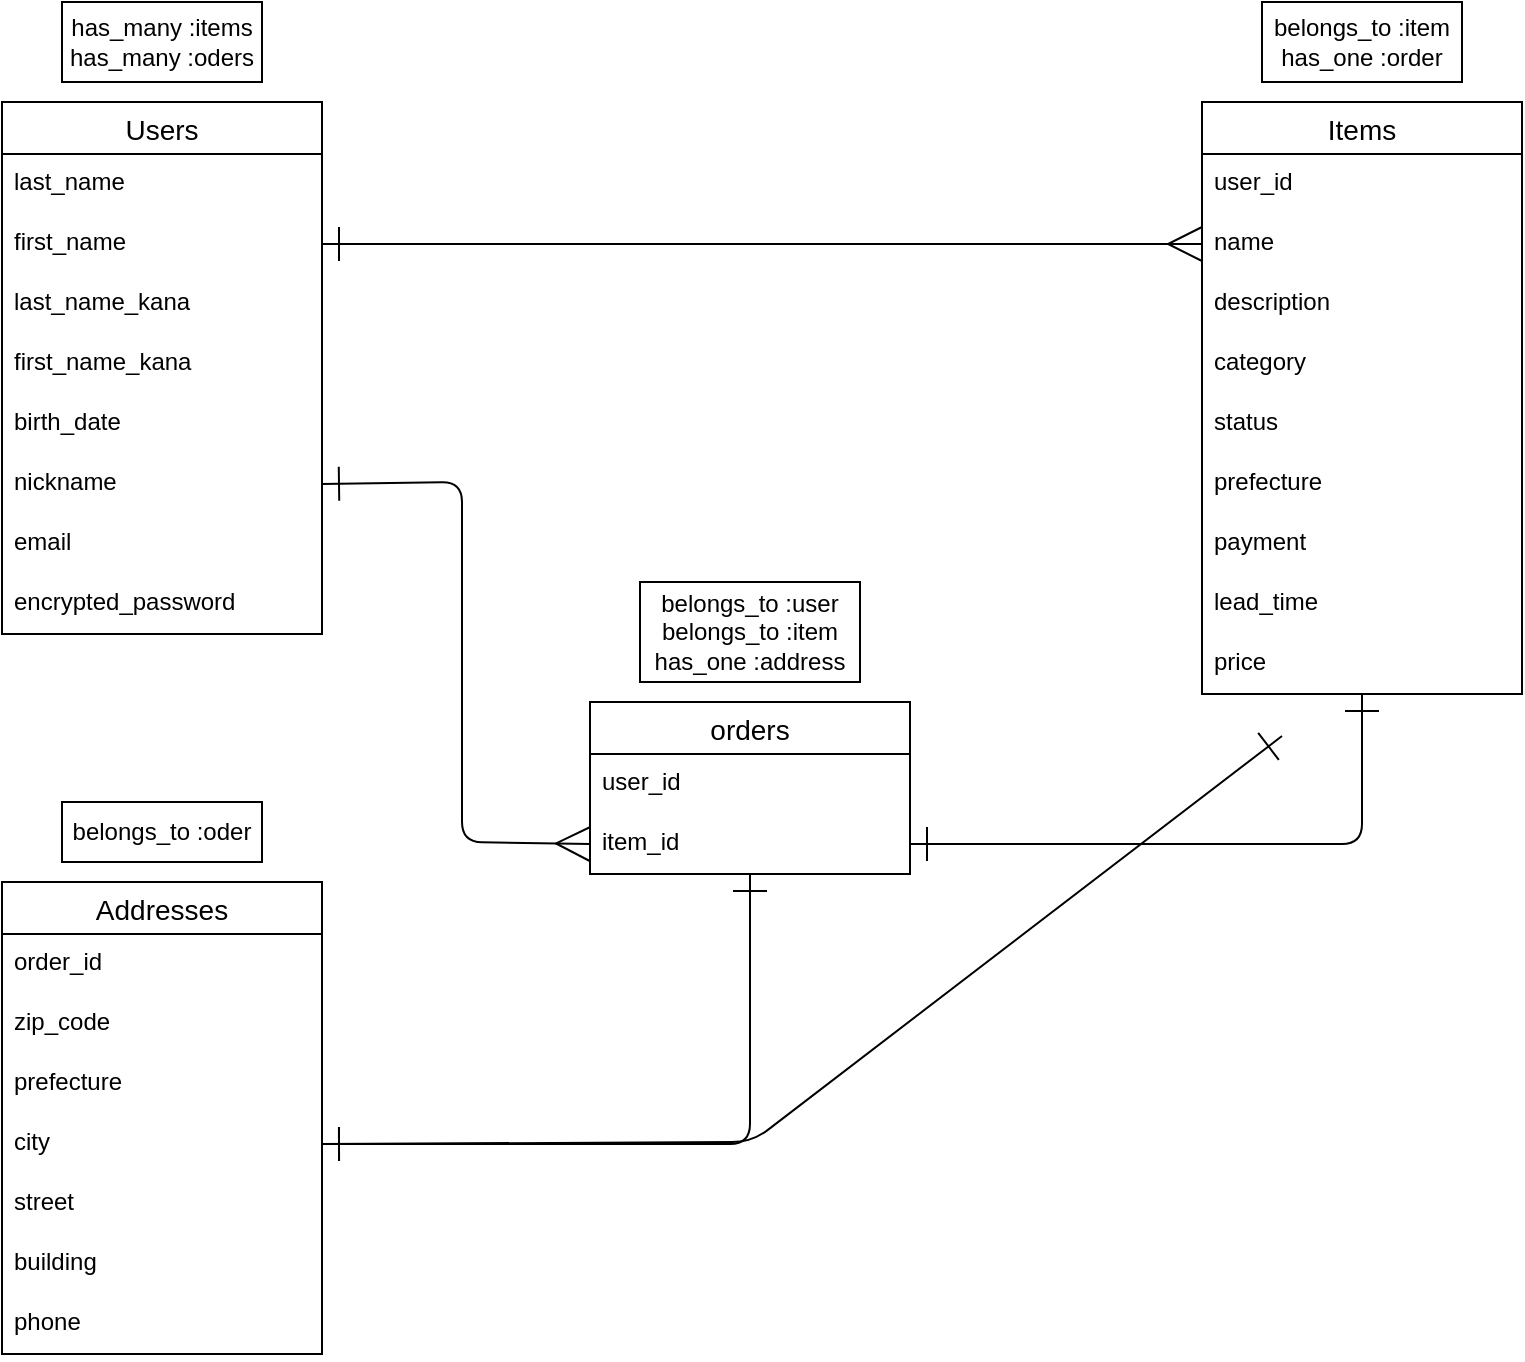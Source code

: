 <mxfile>
    <diagram id="8CImsYzmCjjrLEt7REA8" name="ページ1">
        <mxGraphModel dx="1120" dy="809" grid="1" gridSize="10" guides="1" tooltips="1" connect="1" arrows="1" fold="1" page="1" pageScale="1" pageWidth="827" pageHeight="1169" math="0" shadow="0">
            <root>
                <mxCell id="0"/>
                <mxCell id="1" parent="0"/>
                <mxCell id="hFkhZfMj9BTnbs5TOg30-55" style="edgeStyle=none;html=1;fontColor=#FFFFFF;startArrow=ERone;startFill=0;endArrow=ERone;endFill=0;startSize=15;endSize=15;entryX=1;entryY=0.5;entryDx=0;entryDy=0;" edge="1" parent="1" source="hFkhZfMj9BTnbs5TOg30-5" target="hFkhZfMj9BTnbs5TOg30-49">
                    <mxGeometry relative="1" as="geometry">
                        <mxPoint x="560" y="410" as="targetPoint"/>
                        <Array as="points">
                            <mxPoint x="720" y="431"/>
                        </Array>
                    </mxGeometry>
                </mxCell>
                <mxCell id="hFkhZfMj9BTnbs5TOg30-5" value="Items" style="swimlane;fontStyle=0;childLayout=stackLayout;horizontal=1;startSize=26;horizontalStack=0;resizeParent=1;resizeParentMax=0;resizeLast=0;collapsible=1;marginBottom=0;align=center;fontSize=14;" vertex="1" parent="1">
                    <mxGeometry x="640" y="60" width="160" height="296" as="geometry">
                        <mxRectangle x="570" y="200" width="70" height="30" as="alternateBounds"/>
                    </mxGeometry>
                </mxCell>
                <mxCell id="hFkhZfMj9BTnbs5TOg30-38" value="user_id" style="text;strokeColor=none;fillColor=none;spacingLeft=4;spacingRight=4;overflow=hidden;rotatable=0;points=[[0,0.5],[1,0.5]];portConstraint=eastwest;fontSize=12;" vertex="1" parent="hFkhZfMj9BTnbs5TOg30-5">
                    <mxGeometry y="26" width="160" height="30" as="geometry"/>
                </mxCell>
                <mxCell id="hFkhZfMj9BTnbs5TOg30-6" value="name" style="text;strokeColor=none;fillColor=none;spacingLeft=4;spacingRight=4;overflow=hidden;rotatable=0;points=[[0,0.5],[1,0.5]];portConstraint=eastwest;fontSize=12;" vertex="1" parent="hFkhZfMj9BTnbs5TOg30-5">
                    <mxGeometry y="56" width="160" height="30" as="geometry"/>
                </mxCell>
                <mxCell id="hFkhZfMj9BTnbs5TOg30-7" value="description" style="text;strokeColor=none;fillColor=none;spacingLeft=4;spacingRight=4;overflow=hidden;rotatable=0;points=[[0,0.5],[1,0.5]];portConstraint=eastwest;fontSize=12;" vertex="1" parent="hFkhZfMj9BTnbs5TOg30-5">
                    <mxGeometry y="86" width="160" height="30" as="geometry"/>
                </mxCell>
                <mxCell id="hFkhZfMj9BTnbs5TOg30-8" value="category" style="text;strokeColor=none;fillColor=none;spacingLeft=4;spacingRight=4;overflow=hidden;rotatable=0;points=[[0,0.5],[1,0.5]];portConstraint=eastwest;fontSize=12;" vertex="1" parent="hFkhZfMj9BTnbs5TOg30-5">
                    <mxGeometry y="116" width="160" height="30" as="geometry"/>
                </mxCell>
                <mxCell id="hFkhZfMj9BTnbs5TOg30-19" value="status" style="text;strokeColor=none;fillColor=none;spacingLeft=4;spacingRight=4;overflow=hidden;rotatable=0;points=[[0,0.5],[1,0.5]];portConstraint=eastwest;fontSize=12;" vertex="1" parent="hFkhZfMj9BTnbs5TOg30-5">
                    <mxGeometry y="146" width="160" height="30" as="geometry"/>
                </mxCell>
                <mxCell id="hFkhZfMj9BTnbs5TOg30-20" value="prefecture" style="text;strokeColor=none;fillColor=none;spacingLeft=4;spacingRight=4;overflow=hidden;rotatable=0;points=[[0,0.5],[1,0.5]];portConstraint=eastwest;fontSize=12;" vertex="1" parent="hFkhZfMj9BTnbs5TOg30-5">
                    <mxGeometry y="176" width="160" height="30" as="geometry"/>
                </mxCell>
                <mxCell id="hFkhZfMj9BTnbs5TOg30-21" value="payment" style="text;strokeColor=none;fillColor=none;spacingLeft=4;spacingRight=4;overflow=hidden;rotatable=0;points=[[0,0.5],[1,0.5]];portConstraint=eastwest;fontSize=12;" vertex="1" parent="hFkhZfMj9BTnbs5TOg30-5">
                    <mxGeometry y="206" width="160" height="30" as="geometry"/>
                </mxCell>
                <mxCell id="hFkhZfMj9BTnbs5TOg30-22" value="lead_time" style="text;strokeColor=none;fillColor=none;spacingLeft=4;spacingRight=4;overflow=hidden;rotatable=0;points=[[0,0.5],[1,0.5]];portConstraint=eastwest;fontSize=12;" vertex="1" parent="hFkhZfMj9BTnbs5TOg30-5">
                    <mxGeometry y="236" width="160" height="30" as="geometry"/>
                </mxCell>
                <mxCell id="hFkhZfMj9BTnbs5TOg30-23" value="price" style="text;strokeColor=none;fillColor=none;spacingLeft=4;spacingRight=4;overflow=hidden;rotatable=0;points=[[0,0.5],[1,0.5]];portConstraint=eastwest;fontSize=12;" vertex="1" parent="hFkhZfMj9BTnbs5TOg30-5">
                    <mxGeometry y="266" width="160" height="30" as="geometry"/>
                </mxCell>
                <mxCell id="hFkhZfMj9BTnbs5TOg30-9" value="Addresses" style="swimlane;fontStyle=0;childLayout=stackLayout;horizontal=1;startSize=26;horizontalStack=0;resizeParent=1;resizeParentMax=0;resizeLast=0;collapsible=1;marginBottom=0;align=center;fontSize=14;" vertex="1" parent="1">
                    <mxGeometry x="40" y="450" width="160" height="236" as="geometry"/>
                </mxCell>
                <mxCell id="hFkhZfMj9BTnbs5TOg30-40" value="order_id" style="text;strokeColor=none;fillColor=none;spacingLeft=4;spacingRight=4;overflow=hidden;rotatable=0;points=[[0,0.5],[1,0.5]];portConstraint=eastwest;fontSize=12;" vertex="1" parent="hFkhZfMj9BTnbs5TOg30-9">
                    <mxGeometry y="26" width="160" height="30" as="geometry"/>
                </mxCell>
                <mxCell id="hFkhZfMj9BTnbs5TOg30-10" value="zip_code" style="text;strokeColor=none;fillColor=none;spacingLeft=4;spacingRight=4;overflow=hidden;rotatable=0;points=[[0,0.5],[1,0.5]];portConstraint=eastwest;fontSize=12;" vertex="1" parent="hFkhZfMj9BTnbs5TOg30-9">
                    <mxGeometry y="56" width="160" height="30" as="geometry"/>
                </mxCell>
                <mxCell id="hFkhZfMj9BTnbs5TOg30-11" value="prefecture" style="text;strokeColor=none;fillColor=none;spacingLeft=4;spacingRight=4;overflow=hidden;rotatable=0;points=[[0,0.5],[1,0.5]];portConstraint=eastwest;fontSize=12;" vertex="1" parent="hFkhZfMj9BTnbs5TOg30-9">
                    <mxGeometry y="86" width="160" height="30" as="geometry"/>
                </mxCell>
                <mxCell id="hFkhZfMj9BTnbs5TOg30-12" value="city" style="text;strokeColor=none;fillColor=none;spacingLeft=4;spacingRight=4;overflow=hidden;rotatable=0;points=[[0,0.5],[1,0.5]];portConstraint=eastwest;fontSize=12;" vertex="1" parent="hFkhZfMj9BTnbs5TOg30-9">
                    <mxGeometry y="116" width="160" height="30" as="geometry"/>
                </mxCell>
                <mxCell id="hFkhZfMj9BTnbs5TOg30-24" value="street" style="text;strokeColor=none;fillColor=none;spacingLeft=4;spacingRight=4;overflow=hidden;rotatable=0;points=[[0,0.5],[1,0.5]];portConstraint=eastwest;fontSize=12;" vertex="1" parent="hFkhZfMj9BTnbs5TOg30-9">
                    <mxGeometry y="146" width="160" height="30" as="geometry"/>
                </mxCell>
                <mxCell id="hFkhZfMj9BTnbs5TOg30-25" value="building" style="text;strokeColor=none;fillColor=none;spacingLeft=4;spacingRight=4;overflow=hidden;rotatable=0;points=[[0,0.5],[1,0.5]];portConstraint=eastwest;fontSize=12;" vertex="1" parent="hFkhZfMj9BTnbs5TOg30-9">
                    <mxGeometry y="176" width="160" height="30" as="geometry"/>
                </mxCell>
                <mxCell id="hFkhZfMj9BTnbs5TOg30-26" value="phone" style="text;strokeColor=none;fillColor=none;spacingLeft=4;spacingRight=4;overflow=hidden;rotatable=0;points=[[0,0.5],[1,0.5]];portConstraint=eastwest;fontSize=12;" vertex="1" parent="hFkhZfMj9BTnbs5TOg30-9">
                    <mxGeometry y="206" width="160" height="30" as="geometry"/>
                </mxCell>
                <mxCell id="hFkhZfMj9BTnbs5TOg30-1" value="Users" style="swimlane;fontStyle=0;childLayout=stackLayout;horizontal=1;startSize=26;horizontalStack=0;resizeParent=1;resizeParentMax=0;resizeLast=0;collapsible=1;marginBottom=0;align=center;fontSize=14;" vertex="1" parent="1">
                    <mxGeometry x="40" y="60" width="160" height="266" as="geometry"/>
                </mxCell>
                <mxCell id="hFkhZfMj9BTnbs5TOg30-46" value="last_name" style="text;strokeColor=none;fillColor=none;spacingLeft=4;spacingRight=4;overflow=hidden;rotatable=0;points=[[0,0.5],[1,0.5]];portConstraint=eastwest;fontSize=12;" vertex="1" parent="hFkhZfMj9BTnbs5TOg30-1">
                    <mxGeometry y="26" width="160" height="30" as="geometry"/>
                </mxCell>
                <mxCell id="hFkhZfMj9BTnbs5TOg30-45" value="first_name" style="text;strokeColor=none;fillColor=none;spacingLeft=4;spacingRight=4;overflow=hidden;rotatable=0;points=[[0,0.5],[1,0.5]];portConstraint=eastwest;fontSize=12;" vertex="1" parent="hFkhZfMj9BTnbs5TOg30-1">
                    <mxGeometry y="56" width="160" height="30" as="geometry"/>
                </mxCell>
                <mxCell id="hFkhZfMj9BTnbs5TOg30-44" value="last_name_kana" style="text;strokeColor=none;fillColor=none;spacingLeft=4;spacingRight=4;overflow=hidden;rotatable=0;points=[[0,0.5],[1,0.5]];portConstraint=eastwest;fontSize=12;" vertex="1" parent="hFkhZfMj9BTnbs5TOg30-1">
                    <mxGeometry y="86" width="160" height="30" as="geometry"/>
                </mxCell>
                <mxCell id="hFkhZfMj9BTnbs5TOg30-43" value="first_name_kana" style="text;strokeColor=none;fillColor=none;spacingLeft=4;spacingRight=4;overflow=hidden;rotatable=0;points=[[0,0.5],[1,0.5]];portConstraint=eastwest;fontSize=12;" vertex="1" parent="hFkhZfMj9BTnbs5TOg30-1">
                    <mxGeometry y="116" width="160" height="30" as="geometry"/>
                </mxCell>
                <mxCell id="hFkhZfMj9BTnbs5TOg30-42" value="birth_date" style="text;strokeColor=none;fillColor=none;spacingLeft=4;spacingRight=4;overflow=hidden;rotatable=0;points=[[0,0.5],[1,0.5]];portConstraint=eastwest;fontSize=12;" vertex="1" parent="hFkhZfMj9BTnbs5TOg30-1">
                    <mxGeometry y="146" width="160" height="30" as="geometry"/>
                </mxCell>
                <mxCell id="hFkhZfMj9BTnbs5TOg30-2" value="nickname" style="text;strokeColor=none;fillColor=none;spacingLeft=4;spacingRight=4;overflow=hidden;rotatable=0;points=[[0,0.5],[1,0.5]];portConstraint=eastwest;fontSize=12;" vertex="1" parent="hFkhZfMj9BTnbs5TOg30-1">
                    <mxGeometry y="176" width="160" height="30" as="geometry"/>
                </mxCell>
                <mxCell id="hFkhZfMj9BTnbs5TOg30-3" value="email" style="text;strokeColor=none;fillColor=none;spacingLeft=4;spacingRight=4;overflow=hidden;rotatable=0;points=[[0,0.5],[1,0.5]];portConstraint=eastwest;fontSize=12;" vertex="1" parent="hFkhZfMj9BTnbs5TOg30-1">
                    <mxGeometry y="206" width="160" height="30" as="geometry"/>
                </mxCell>
                <mxCell id="hFkhZfMj9BTnbs5TOg30-4" value="encrypted_password" style="text;strokeColor=none;fillColor=none;spacingLeft=4;spacingRight=4;overflow=hidden;rotatable=0;points=[[0,0.5],[1,0.5]];portConstraint=eastwest;fontSize=12;" vertex="1" parent="hFkhZfMj9BTnbs5TOg30-1">
                    <mxGeometry y="236" width="160" height="30" as="geometry"/>
                </mxCell>
                <mxCell id="hFkhZfMj9BTnbs5TOg30-30" style="edgeStyle=none;html=1;entryX=0;entryY=0.5;entryDx=0;entryDy=0;endArrow=ERmany;endFill=0;startArrow=ERone;startFill=0;endSize=15;startSize=15;exitX=1;exitY=0.5;exitDx=0;exitDy=0;" edge="1" parent="1" source="hFkhZfMj9BTnbs5TOg30-45" target="hFkhZfMj9BTnbs5TOg30-6">
                    <mxGeometry relative="1" as="geometry">
                        <mxPoint x="571" y="151" as="targetPoint"/>
                        <mxPoint x="257" y="151" as="sourcePoint"/>
                        <Array as="points"/>
                    </mxGeometry>
                </mxCell>
                <mxCell id="hFkhZfMj9BTnbs5TOg30-31" style="edgeStyle=none;html=1;entryX=1;entryY=0.5;entryDx=0;entryDy=0;endArrow=ERone;endFill=0;startArrow=ERone;startFill=0;endSize=15;startSize=15;exitX=0.506;exitY=1;exitDx=0;exitDy=0;exitPerimeter=0;" edge="1" parent="1" source="hFkhZfMj9BTnbs5TOg30-50" target="hFkhZfMj9BTnbs5TOg30-12">
                    <mxGeometry relative="1" as="geometry">
                        <mxPoint x="494" y="530" as="targetPoint"/>
                        <mxPoint x="680" y="377.01" as="sourcePoint"/>
                        <Array as="points">
                            <mxPoint x="415" y="580"/>
                        </Array>
                    </mxGeometry>
                </mxCell>
                <mxCell id="hFkhZfMj9BTnbs5TOg30-35" value="has_many :items&lt;br&gt;has_many :oders" style="whiteSpace=wrap;html=1;align=center;" vertex="1" parent="1">
                    <mxGeometry x="70" y="10" width="100" height="40" as="geometry"/>
                </mxCell>
                <mxCell id="hFkhZfMj9BTnbs5TOg30-36" value="belongs_to :item&lt;br&gt;has_one :order" style="whiteSpace=wrap;html=1;align=center;" vertex="1" parent="1">
                    <mxGeometry x="670" y="10" width="100" height="40" as="geometry"/>
                </mxCell>
                <mxCell id="hFkhZfMj9BTnbs5TOg30-37" value="belongs_to :oder&lt;span style=&quot;color: rgba(0, 0, 0, 0); font-family: monospace; font-size: 0px; text-align: start;&quot;&gt;%3CmxGraphModel%3E%3Croot%3E%3CmxCell%20id%3D%220%22%2F%3E%3CmxCell%20id%3D%221%22%20parent%3D%220%22%2F%3E%3CmxCell%20id%3D%222%22%20value%3D%22has_many%20%3Aitems%26lt%3Bbr%26gt%3Bhas_many%20%3Aoders%22%20style%3D%22whiteSpace%3Dwrap%3Bhtml%3D1%3Balign%3Dcenter%3B%22%20vertex%3D%221%22%20parent%3D%221%22%3E%3CmxGeometry%20x%3D%22110%22%20y%3D%2230%22%20width%3D%22100%22%20height%3D%2240%22%20as%3D%22geometry%22%2F%3E%3C%2FmxCell%3E%3C%2Froot%3E%3C%2FmxGraphModel%3E&lt;/span&gt;&lt;span style=&quot;color: rgba(0, 0, 0, 0); font-family: monospace; font-size: 0px; text-align: start;&quot;&gt;%3CmxGraphModel%3E%3Croot%3E%3CmxCell%20id%3D%220%22%2F%3E%3CmxCell%20id%3D%221%22%20parent%3D%220%22%2F%3E%3CmxCell%20id%3D%222%22%20value%3D%22has_many%20%3Aitems%26lt%3Bbr%26gt%3Bhas_many%20%3Aoders%22%20style%3D%22whiteSpace%3Dwrap%3Bhtml%3D1%3Balign%3Dcenter%3B%22%20vertex%3D%221%22%20parent%3D%221%22%3E%3CmxGeometry%20x%3D%22110%22%20y%3D%2230%22%20width%3D%22100%22%20height%3D%2240%22%20as%3D%22geometry%22%2F%3E%3C%2FmxCell%3E%3C%2Froot%3E%3C%2FmxGraphModel%3E&lt;/span&gt;" style="whiteSpace=wrap;html=1;align=center;" vertex="1" parent="1">
                    <mxGeometry x="70" y="410" width="100" height="30" as="geometry"/>
                </mxCell>
                <mxCell id="hFkhZfMj9BTnbs5TOg30-47" value="orders" style="swimlane;fontStyle=0;childLayout=stackLayout;horizontal=1;startSize=26;horizontalStack=0;resizeParent=1;resizeParentMax=0;resizeLast=0;collapsible=1;marginBottom=0;align=center;fontSize=14;" vertex="1" parent="1">
                    <mxGeometry x="334" y="360" width="160" height="86" as="geometry"/>
                </mxCell>
                <mxCell id="hFkhZfMj9BTnbs5TOg30-48" value="user_id" style="text;strokeColor=none;fillColor=none;spacingLeft=4;spacingRight=4;overflow=hidden;rotatable=0;points=[[0,0.5],[1,0.5]];portConstraint=eastwest;fontSize=12;" vertex="1" parent="hFkhZfMj9BTnbs5TOg30-47">
                    <mxGeometry y="26" width="160" height="30" as="geometry"/>
                </mxCell>
                <mxCell id="hFkhZfMj9BTnbs5TOg30-49" value="item_id" style="text;strokeColor=none;fillColor=none;spacingLeft=4;spacingRight=4;overflow=hidden;rotatable=0;points=[[0,0.5],[1,0.5]];portConstraint=eastwest;fontSize=12;" vertex="1" parent="hFkhZfMj9BTnbs5TOg30-47">
                    <mxGeometry y="56" width="160" height="30" as="geometry"/>
                </mxCell>
                <mxCell id="hFkhZfMj9BTnbs5TOg30-51" value="belongs_to :user&lt;br&gt;belongs_to :item&lt;br&gt;has_one :address&lt;span style=&quot;color: rgba(0, 0, 0, 0); font-family: monospace; font-size: 0px; text-align: start;&quot;&gt;%3CmxGraphModel%3E%3Croot%3E%3CmxCell%20id%3D%220%22%2F%3E%3CmxCell%20id%3D%221%22%20parent%3D%220%22%2F%3E%3CmxCell%20id%3D%222%22%20value%3D%22has_many%20%3Aitems%26lt%3Bbr%26gt%3Bhas_many%20%3Aoders%22%20style%3D%22whiteSpace%3Dwrap%3Bhtml%3D1%3Balign%3Dcenter%3B%22%20vertex%3D%221%22%20parent%3D%221%22%3E%3CmxGeometry%20x%3D%22110%22%20y%3D%2230%22%20width%3D%22100%22%20height%3D%2240%22%20as%3D%22geometry%22%2F%3E%3C%2FmxCell%3E%3C%2Froot%3E%3C%2FmxGra&lt;/span&gt;" style="whiteSpace=wrap;html=1;align=center;" vertex="1" parent="1">
                    <mxGeometry x="359" y="300" width="110" height="50" as="geometry"/>
                </mxCell>
                <mxCell id="hFkhZfMj9BTnbs5TOg30-52" style="edgeStyle=none;html=1;exitX=1;exitY=0.5;exitDx=0;exitDy=0;entryX=0;entryY=0.5;entryDx=0;entryDy=0;fontColor=#FFFFFF;startArrow=ERone;startFill=0;endArrow=ERmany;endFill=0;startSize=15;endSize=15;" edge="1" parent="1" source="hFkhZfMj9BTnbs5TOg30-2" target="hFkhZfMj9BTnbs5TOg30-49">
                    <mxGeometry relative="1" as="geometry">
                        <Array as="points">
                            <mxPoint x="270" y="250"/>
                            <mxPoint x="270" y="430"/>
                        </Array>
                    </mxGeometry>
                </mxCell>
                <mxCell id="hFkhZfMj9BTnbs5TOg30-56" style="edgeStyle=none;html=1;fontColor=#FFFFFF;startArrow=ERone;startFill=0;endArrow=ERone;endFill=0;startSize=15;endSize=15;entryX=1;entryY=0.5;entryDx=0;entryDy=0;exitX=0.5;exitY=1;exitDx=0;exitDy=0;exitPerimeter=0;" edge="1" parent="1" source="hFkhZfMj9BTnbs5TOg30-49" target="hFkhZfMj9BTnbs5TOg30-12">
                    <mxGeometry relative="1" as="geometry">
                        <mxPoint x="220" y="585" as="targetPoint"/>
                        <mxPoint x="446" y="510" as="sourcePoint"/>
                        <Array as="points">
                            <mxPoint x="414" y="581"/>
                        </Array>
                    </mxGeometry>
                </mxCell>
            </root>
        </mxGraphModel>
    </diagram>
</mxfile>